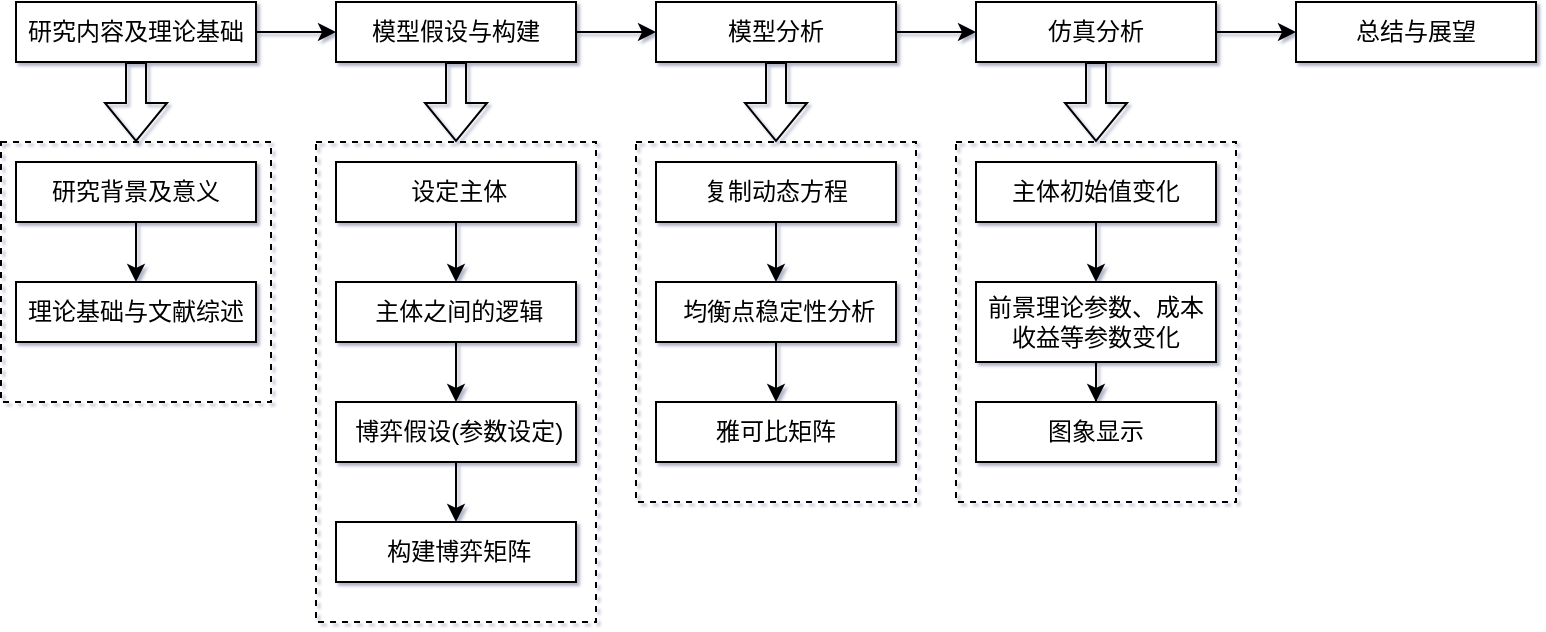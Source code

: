 <mxfile version="21.6.6" type="github">
  <diagram name="第 1 页" id="m7ZOV6HE41c2tK7prYmj">
    <mxGraphModel dx="1310" dy="490" grid="0" gridSize="10" guides="1" tooltips="1" connect="1" arrows="1" fold="1" page="1" pageScale="1" pageWidth="827" pageHeight="1169" background="none" math="0" shadow="1">
      <root>
        <mxCell id="0" />
        <mxCell id="1" parent="0" />
        <mxCell id="oWNg2NpMSXeGEMVHe7Kw-49" value="" style="rounded=0;whiteSpace=wrap;html=1;dashed=1;fillColor=none;" vertex="1" parent="1">
          <mxGeometry x="22.5" y="290" width="135" height="130" as="geometry" />
        </mxCell>
        <mxCell id="oWNg2NpMSXeGEMVHe7Kw-20" value="研究背景及意义" style="rounded=0;whiteSpace=wrap;html=1;" vertex="1" parent="1">
          <mxGeometry x="30" y="300" width="120" height="30" as="geometry" />
        </mxCell>
        <mxCell id="oWNg2NpMSXeGEMVHe7Kw-54" style="edgeStyle=orthogonalEdgeStyle;rounded=0;orthogonalLoop=1;jettySize=auto;html=1;entryX=0.5;entryY=0;entryDx=0;entryDy=0;shape=flexArrow;" edge="1" parent="1" source="oWNg2NpMSXeGEMVHe7Kw-10" target="oWNg2NpMSXeGEMVHe7Kw-49">
          <mxGeometry relative="1" as="geometry" />
        </mxCell>
        <mxCell id="oWNg2NpMSXeGEMVHe7Kw-10" value="研究内容及理论基础" style="rounded=0;whiteSpace=wrap;html=1;fixDash=0;" vertex="1" parent="1">
          <mxGeometry x="30" y="220" width="120" height="30" as="geometry" />
        </mxCell>
        <mxCell id="oWNg2NpMSXeGEMVHe7Kw-55" style="edgeStyle=orthogonalEdgeStyle;rounded=0;orthogonalLoop=1;jettySize=auto;html=1;exitX=0.5;exitY=1;exitDx=0;exitDy=0;entryX=0.5;entryY=0;entryDx=0;entryDy=0;shape=flexArrow;" edge="1" parent="1" source="oWNg2NpMSXeGEMVHe7Kw-11" target="oWNg2NpMSXeGEMVHe7Kw-50">
          <mxGeometry relative="1" as="geometry" />
        </mxCell>
        <mxCell id="oWNg2NpMSXeGEMVHe7Kw-11" value="模型假设与构建" style="rounded=0;whiteSpace=wrap;html=1;fixDash=0;" vertex="1" parent="1">
          <mxGeometry x="190" y="220" width="120" height="30" as="geometry" />
        </mxCell>
        <mxCell id="oWNg2NpMSXeGEMVHe7Kw-12" value="" style="edgeStyle=orthogonalEdgeStyle;rounded=0;orthogonalLoop=1;jettySize=auto;html=1;fixDash=0;" edge="1" parent="1" source="oWNg2NpMSXeGEMVHe7Kw-10" target="oWNg2NpMSXeGEMVHe7Kw-11">
          <mxGeometry relative="1" as="geometry" />
        </mxCell>
        <mxCell id="oWNg2NpMSXeGEMVHe7Kw-56" style="edgeStyle=orthogonalEdgeStyle;rounded=0;orthogonalLoop=1;jettySize=auto;html=1;exitX=0.5;exitY=1;exitDx=0;exitDy=0;entryX=0.5;entryY=0;entryDx=0;entryDy=0;shape=flexArrow;" edge="1" parent="1" source="oWNg2NpMSXeGEMVHe7Kw-13" target="oWNg2NpMSXeGEMVHe7Kw-51">
          <mxGeometry relative="1" as="geometry" />
        </mxCell>
        <mxCell id="oWNg2NpMSXeGEMVHe7Kw-13" value="模型分析" style="rounded=0;whiteSpace=wrap;html=1;fixDash=0;" vertex="1" parent="1">
          <mxGeometry x="350" y="220" width="120" height="30" as="geometry" />
        </mxCell>
        <mxCell id="oWNg2NpMSXeGEMVHe7Kw-14" value="" style="edgeStyle=orthogonalEdgeStyle;rounded=0;orthogonalLoop=1;jettySize=auto;html=1;fixDash=0;" edge="1" parent="1" source="oWNg2NpMSXeGEMVHe7Kw-11" target="oWNg2NpMSXeGEMVHe7Kw-13">
          <mxGeometry relative="1" as="geometry" />
        </mxCell>
        <mxCell id="oWNg2NpMSXeGEMVHe7Kw-59" value="" style="edgeStyle=orthogonalEdgeStyle;rounded=0;orthogonalLoop=1;jettySize=auto;html=1;shape=flexArrow;" edge="1" parent="1" source="oWNg2NpMSXeGEMVHe7Kw-15" target="oWNg2NpMSXeGEMVHe7Kw-52">
          <mxGeometry relative="1" as="geometry" />
        </mxCell>
        <mxCell id="oWNg2NpMSXeGEMVHe7Kw-15" value="仿真分析" style="rounded=0;whiteSpace=wrap;html=1;fixDash=0;" vertex="1" parent="1">
          <mxGeometry x="510" y="220" width="120" height="30" as="geometry" />
        </mxCell>
        <mxCell id="oWNg2NpMSXeGEMVHe7Kw-16" value="" style="edgeStyle=orthogonalEdgeStyle;rounded=0;orthogonalLoop=1;jettySize=auto;html=1;fixDash=0;" edge="1" parent="1" source="oWNg2NpMSXeGEMVHe7Kw-13" target="oWNg2NpMSXeGEMVHe7Kw-15">
          <mxGeometry relative="1" as="geometry" />
        </mxCell>
        <mxCell id="oWNg2NpMSXeGEMVHe7Kw-17" value="总结与展望" style="rounded=0;whiteSpace=wrap;html=1;fixDash=0;" vertex="1" parent="1">
          <mxGeometry x="670" y="220" width="120" height="30" as="geometry" />
        </mxCell>
        <mxCell id="oWNg2NpMSXeGEMVHe7Kw-18" value="" style="edgeStyle=orthogonalEdgeStyle;rounded=0;orthogonalLoop=1;jettySize=auto;html=1;fixDash=0;" edge="1" parent="1" source="oWNg2NpMSXeGEMVHe7Kw-15" target="oWNg2NpMSXeGEMVHe7Kw-17">
          <mxGeometry relative="1" as="geometry" />
        </mxCell>
        <mxCell id="oWNg2NpMSXeGEMVHe7Kw-21" value="理论基础与文献综述" style="rounded=0;whiteSpace=wrap;html=1;" vertex="1" parent="1">
          <mxGeometry x="30" y="360" width="120" height="30" as="geometry" />
        </mxCell>
        <mxCell id="oWNg2NpMSXeGEMVHe7Kw-22" value="" style="edgeStyle=orthogonalEdgeStyle;rounded=0;orthogonalLoop=1;jettySize=auto;html=1;" edge="1" parent="1" source="oWNg2NpMSXeGEMVHe7Kw-20" target="oWNg2NpMSXeGEMVHe7Kw-21">
          <mxGeometry relative="1" as="geometry" />
        </mxCell>
        <mxCell id="oWNg2NpMSXeGEMVHe7Kw-29" value="" style="edgeStyle=orthogonalEdgeStyle;rounded=0;orthogonalLoop=1;jettySize=auto;html=1;" edge="1" parent="1" source="oWNg2NpMSXeGEMVHe7Kw-23" target="oWNg2NpMSXeGEMVHe7Kw-28">
          <mxGeometry relative="1" as="geometry" />
        </mxCell>
        <mxCell id="oWNg2NpMSXeGEMVHe7Kw-23" value="&amp;nbsp;设定主体" style="rounded=0;whiteSpace=wrap;html=1;" vertex="1" parent="1">
          <mxGeometry x="190" y="300" width="120" height="30" as="geometry" />
        </mxCell>
        <mxCell id="oWNg2NpMSXeGEMVHe7Kw-31" value="" style="edgeStyle=orthogonalEdgeStyle;rounded=0;orthogonalLoop=1;jettySize=auto;html=1;" edge="1" parent="1" source="oWNg2NpMSXeGEMVHe7Kw-28" target="oWNg2NpMSXeGEMVHe7Kw-30">
          <mxGeometry relative="1" as="geometry" />
        </mxCell>
        <mxCell id="oWNg2NpMSXeGEMVHe7Kw-28" value="&amp;nbsp;主体之间的逻辑" style="rounded=0;whiteSpace=wrap;html=1;" vertex="1" parent="1">
          <mxGeometry x="190" y="360" width="120" height="30" as="geometry" />
        </mxCell>
        <mxCell id="oWNg2NpMSXeGEMVHe7Kw-33" value="" style="edgeStyle=orthogonalEdgeStyle;rounded=0;orthogonalLoop=1;jettySize=auto;html=1;" edge="1" parent="1" source="oWNg2NpMSXeGEMVHe7Kw-30" target="oWNg2NpMSXeGEMVHe7Kw-32">
          <mxGeometry relative="1" as="geometry" />
        </mxCell>
        <mxCell id="oWNg2NpMSXeGEMVHe7Kw-30" value="&amp;nbsp;博弈假设(参数设定)" style="rounded=0;whiteSpace=wrap;html=1;" vertex="1" parent="1">
          <mxGeometry x="190" y="420" width="120" height="30" as="geometry" />
        </mxCell>
        <mxCell id="oWNg2NpMSXeGEMVHe7Kw-32" value="&amp;nbsp;构建博弈矩阵" style="rounded=0;whiteSpace=wrap;html=1;" vertex="1" parent="1">
          <mxGeometry x="190" y="480" width="120" height="30" as="geometry" />
        </mxCell>
        <mxCell id="oWNg2NpMSXeGEMVHe7Kw-40" value="" style="edgeStyle=orthogonalEdgeStyle;rounded=0;orthogonalLoop=1;jettySize=auto;html=1;" edge="1" parent="1" source="oWNg2NpMSXeGEMVHe7Kw-37" target="oWNg2NpMSXeGEMVHe7Kw-39">
          <mxGeometry relative="1" as="geometry" />
        </mxCell>
        <mxCell id="oWNg2NpMSXeGEMVHe7Kw-37" value="复制动态方程" style="rounded=0;whiteSpace=wrap;html=1;" vertex="1" parent="1">
          <mxGeometry x="350" y="300" width="120" height="30" as="geometry" />
        </mxCell>
        <mxCell id="oWNg2NpMSXeGEMVHe7Kw-42" value="" style="edgeStyle=orthogonalEdgeStyle;rounded=0;orthogonalLoop=1;jettySize=auto;html=1;" edge="1" parent="1" source="oWNg2NpMSXeGEMVHe7Kw-39" target="oWNg2NpMSXeGEMVHe7Kw-41">
          <mxGeometry relative="1" as="geometry" />
        </mxCell>
        <mxCell id="oWNg2NpMSXeGEMVHe7Kw-39" value="&amp;nbsp;均衡点稳定性分析" style="rounded=0;whiteSpace=wrap;html=1;" vertex="1" parent="1">
          <mxGeometry x="350" y="360" width="120" height="30" as="geometry" />
        </mxCell>
        <mxCell id="oWNg2NpMSXeGEMVHe7Kw-41" value="雅可比矩阵" style="rounded=0;whiteSpace=wrap;html=1;" vertex="1" parent="1">
          <mxGeometry x="350" y="420" width="120" height="30" as="geometry" />
        </mxCell>
        <mxCell id="oWNg2NpMSXeGEMVHe7Kw-45" value="" style="edgeStyle=orthogonalEdgeStyle;rounded=0;orthogonalLoop=1;jettySize=auto;html=1;" edge="1" parent="1" source="oWNg2NpMSXeGEMVHe7Kw-43" target="oWNg2NpMSXeGEMVHe7Kw-44">
          <mxGeometry relative="1" as="geometry" />
        </mxCell>
        <mxCell id="oWNg2NpMSXeGEMVHe7Kw-43" value="主体初始值变化" style="rounded=0;whiteSpace=wrap;html=1;" vertex="1" parent="1">
          <mxGeometry x="510" y="300" width="120" height="30" as="geometry" />
        </mxCell>
        <mxCell id="oWNg2NpMSXeGEMVHe7Kw-47" value="" style="edgeStyle=orthogonalEdgeStyle;rounded=0;orthogonalLoop=1;jettySize=auto;html=1;" edge="1" parent="1" source="oWNg2NpMSXeGEMVHe7Kw-44" target="oWNg2NpMSXeGEMVHe7Kw-46">
          <mxGeometry relative="1" as="geometry" />
        </mxCell>
        <mxCell id="oWNg2NpMSXeGEMVHe7Kw-44" value="前景理论参数、成本收益等参数变化" style="rounded=0;whiteSpace=wrap;html=1;" vertex="1" parent="1">
          <mxGeometry x="510" y="360" width="120" height="40" as="geometry" />
        </mxCell>
        <mxCell id="oWNg2NpMSXeGEMVHe7Kw-46" value="图象显示" style="rounded=0;whiteSpace=wrap;html=1;" vertex="1" parent="1">
          <mxGeometry x="510" y="420" width="120" height="30" as="geometry" />
        </mxCell>
        <mxCell id="oWNg2NpMSXeGEMVHe7Kw-50" value="" style="rounded=0;whiteSpace=wrap;html=1;dashed=1;fillColor=none;" vertex="1" parent="1">
          <mxGeometry x="180" y="290" width="140" height="240" as="geometry" />
        </mxCell>
        <mxCell id="oWNg2NpMSXeGEMVHe7Kw-51" value="" style="rounded=0;whiteSpace=wrap;html=1;dashed=1;fillColor=none;" vertex="1" parent="1">
          <mxGeometry x="340" y="290" width="140" height="180" as="geometry" />
        </mxCell>
        <mxCell id="oWNg2NpMSXeGEMVHe7Kw-52" value="" style="rounded=0;whiteSpace=wrap;html=1;dashed=1;fillColor=none;" vertex="1" parent="1">
          <mxGeometry x="500" y="290" width="140" height="180" as="geometry" />
        </mxCell>
      </root>
    </mxGraphModel>
  </diagram>
</mxfile>
